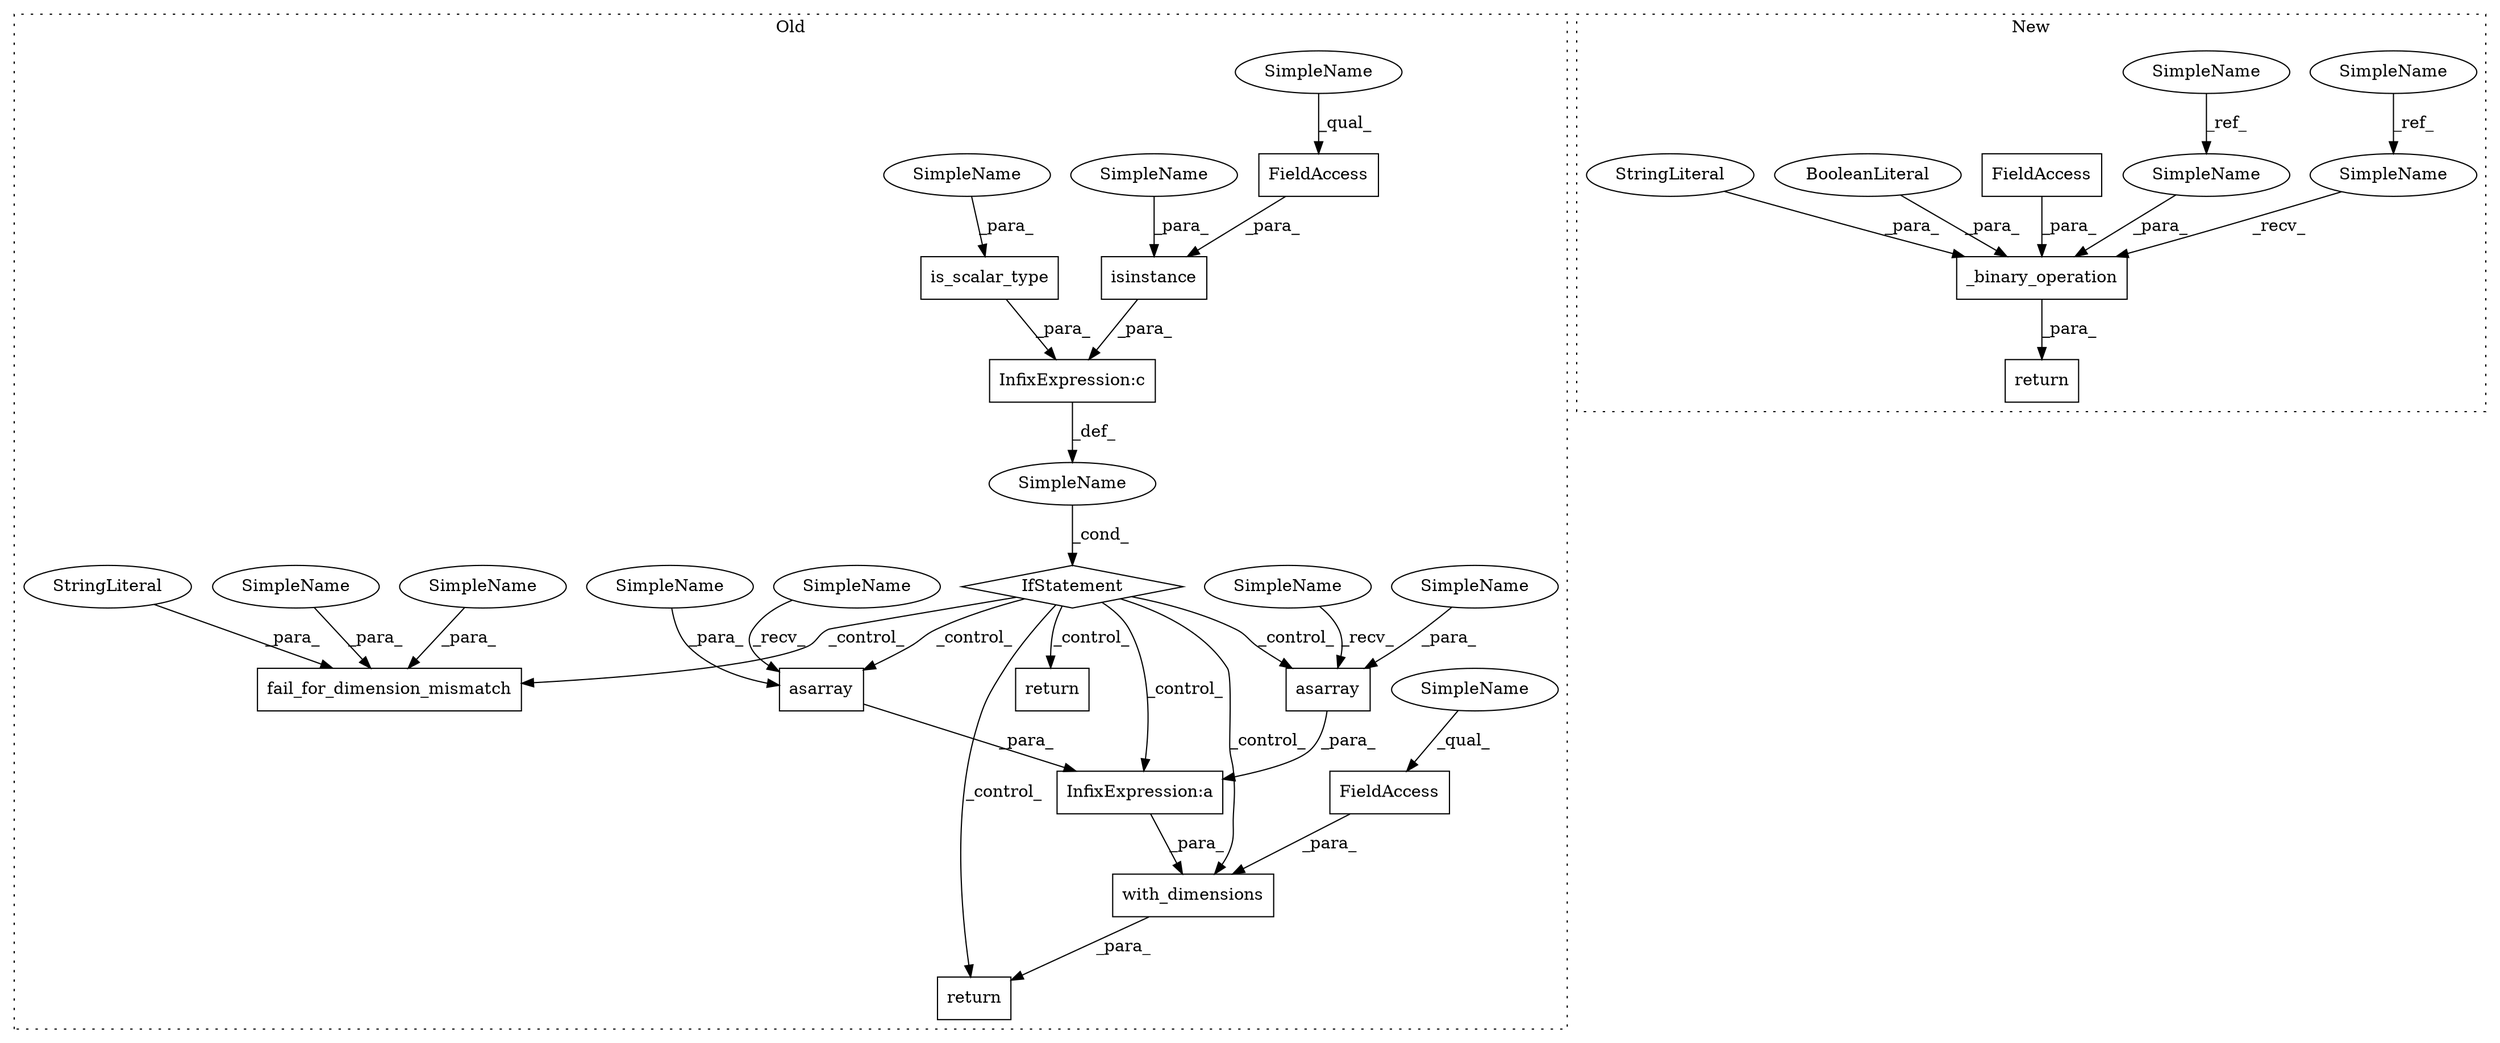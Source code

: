 digraph G {
subgraph cluster0 {
1 [label="IfStatement" a="25" s="21382,21442" l="4,2" shape="diamond"];
3 [label="SimpleName" a="42" s="" l="" shape="ellipse"];
4 [label="return" a="41" s="21510" l="7" shape="box"];
5 [label="InfixExpression:c" a="27" s="21417" l="4" shape="box"];
6 [label="isinstance" a="32" s="21386,21416" l="11,1" shape="box"];
8 [label="is_scalar_type" a="32" s="21421,21441" l="15,1" shape="box"];
9 [label="return" a="41" s="21616" l="7" shape="box"];
13 [label="fail_for_dimension_mismatch" a="32" s="21452,21501" l="28,1" shape="box"];
15 [label="StringLiteral" a="45" s="21491" l="10" shape="ellipse"];
16 [label="asarray" a="32" s="21548,21560" l="8,1" shape="box"];
17 [label="InfixExpression:a" a="27" s="21561" l="3" shape="box"];
18 [label="asarray" a="32" s="21570,21583" l="8,1" shape="box"];
19 [label="with_dimensions" a="32" s="21526,21593" l="16,1" shape="box"];
20 [label="FieldAccess" a="22" s="21403" l="13" shape="box"];
21 [label="FieldAccess" a="22" s="21585" l="8" shape="box"];
24 [label="SimpleName" a="42" s="21542" l="5" shape="ellipse"];
25 [label="SimpleName" a="42" s="21564" l="5" shape="ellipse"];
26 [label="SimpleName" a="42" s="21403" l="5" shape="ellipse"];
27 [label="SimpleName" a="42" s="21397" l="5" shape="ellipse"];
28 [label="SimpleName" a="42" s="21578" l="5" shape="ellipse"];
29 [label="SimpleName" a="42" s="21436" l="5" shape="ellipse"];
30 [label="SimpleName" a="42" s="21485" l="5" shape="ellipse"];
32 [label="SimpleName" a="42" s="21585" l="4" shape="ellipse"];
33 [label="SimpleName" a="42" s="21480" l="4" shape="ellipse"];
34 [label="SimpleName" a="42" s="21556" l="4" shape="ellipse"];
label = "Old";
style="dotted";
}
subgraph cluster1 {
2 [label="_binary_operation" a="32" s="21056,21108" l="18,1" shape="box"];
7 [label="SimpleName" a="42" s="21011" l="5" shape="ellipse"];
10 [label="return" a="41" s="21044" l="7" shape="box"];
11 [label="FieldAccess" a="22" s="21080" l="12" shape="box"];
12 [label="BooleanLiteral" a="9" s="21093" l="4" shape="ellipse"];
14 [label="StringLiteral" a="45" s="21098" l="10" shape="ellipse"];
22 [label="SimpleName" a="42" s="21000" l="4" shape="ellipse"];
23 [label="SimpleName" a="42" s="21074" l="5" shape="ellipse"];
31 [label="SimpleName" a="42" s="21051" l="4" shape="ellipse"];
label = "New";
style="dotted";
}
1 -> 13 [label="_control_"];
1 -> 4 [label="_control_"];
1 -> 18 [label="_control_"];
1 -> 9 [label="_control_"];
1 -> 16 [label="_control_"];
1 -> 19 [label="_control_"];
1 -> 17 [label="_control_"];
2 -> 10 [label="_para_"];
3 -> 1 [label="_cond_"];
5 -> 3 [label="_def_"];
6 -> 5 [label="_para_"];
7 -> 23 [label="_ref_"];
8 -> 5 [label="_para_"];
11 -> 2 [label="_para_"];
12 -> 2 [label="_para_"];
14 -> 2 [label="_para_"];
15 -> 13 [label="_para_"];
16 -> 17 [label="_para_"];
17 -> 19 [label="_para_"];
18 -> 17 [label="_para_"];
19 -> 4 [label="_para_"];
20 -> 6 [label="_para_"];
21 -> 19 [label="_para_"];
22 -> 31 [label="_ref_"];
23 -> 2 [label="_para_"];
24 -> 16 [label="_recv_"];
25 -> 18 [label="_recv_"];
26 -> 20 [label="_qual_"];
27 -> 6 [label="_para_"];
28 -> 18 [label="_para_"];
29 -> 8 [label="_para_"];
30 -> 13 [label="_para_"];
31 -> 2 [label="_recv_"];
32 -> 21 [label="_qual_"];
33 -> 13 [label="_para_"];
34 -> 16 [label="_para_"];
}